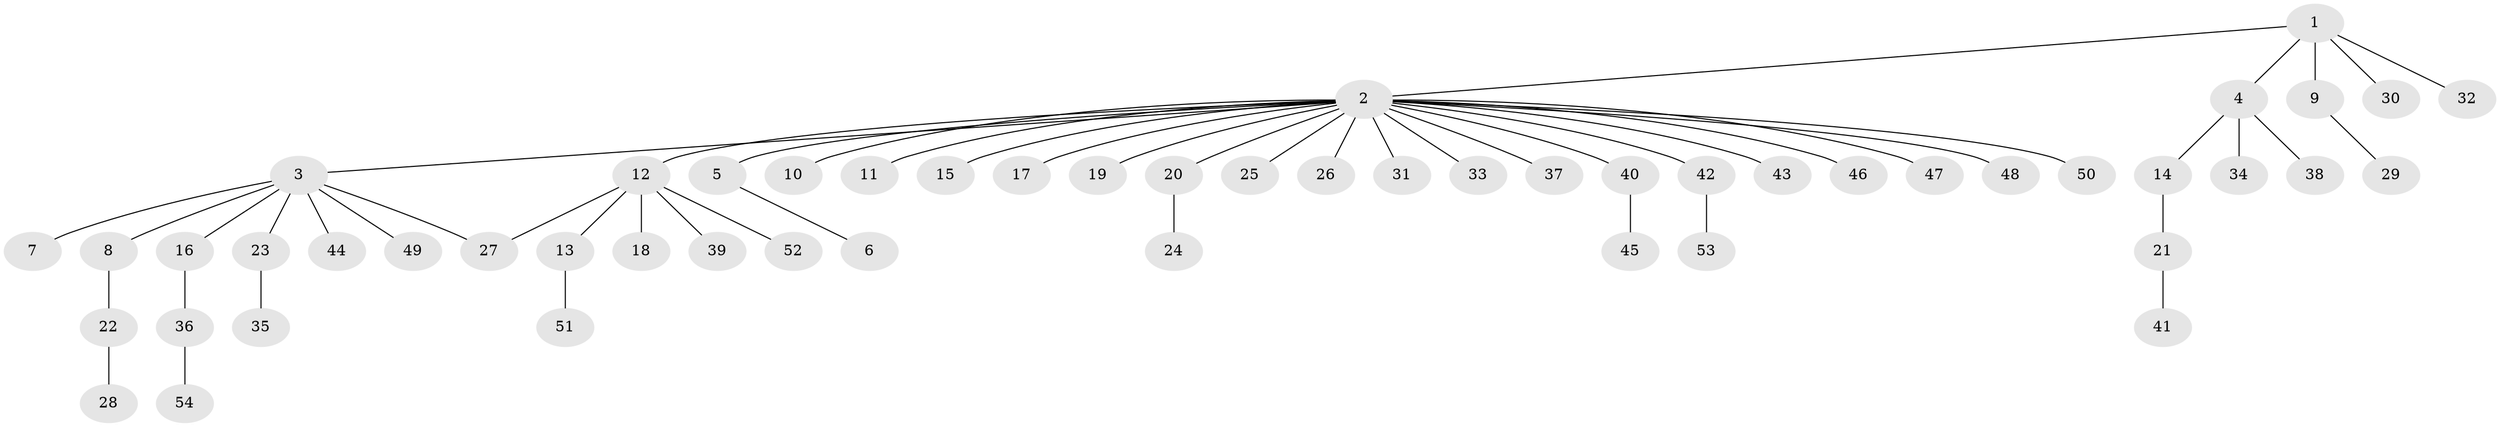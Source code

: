 // Generated by graph-tools (version 1.1) at 2025/14/03/09/25 04:14:30]
// undirected, 54 vertices, 54 edges
graph export_dot {
graph [start="1"]
  node [color=gray90,style=filled];
  1;
  2;
  3;
  4;
  5;
  6;
  7;
  8;
  9;
  10;
  11;
  12;
  13;
  14;
  15;
  16;
  17;
  18;
  19;
  20;
  21;
  22;
  23;
  24;
  25;
  26;
  27;
  28;
  29;
  30;
  31;
  32;
  33;
  34;
  35;
  36;
  37;
  38;
  39;
  40;
  41;
  42;
  43;
  44;
  45;
  46;
  47;
  48;
  49;
  50;
  51;
  52;
  53;
  54;
  1 -- 2;
  1 -- 4;
  1 -- 9;
  1 -- 30;
  1 -- 32;
  2 -- 3;
  2 -- 5;
  2 -- 10;
  2 -- 11;
  2 -- 12;
  2 -- 15;
  2 -- 17;
  2 -- 19;
  2 -- 20;
  2 -- 25;
  2 -- 26;
  2 -- 31;
  2 -- 33;
  2 -- 37;
  2 -- 40;
  2 -- 42;
  2 -- 43;
  2 -- 46;
  2 -- 47;
  2 -- 48;
  2 -- 50;
  3 -- 7;
  3 -- 8;
  3 -- 16;
  3 -- 23;
  3 -- 27;
  3 -- 44;
  3 -- 49;
  4 -- 14;
  4 -- 34;
  4 -- 38;
  5 -- 6;
  8 -- 22;
  9 -- 29;
  12 -- 13;
  12 -- 18;
  12 -- 27;
  12 -- 39;
  12 -- 52;
  13 -- 51;
  14 -- 21;
  16 -- 36;
  20 -- 24;
  21 -- 41;
  22 -- 28;
  23 -- 35;
  36 -- 54;
  40 -- 45;
  42 -- 53;
}
